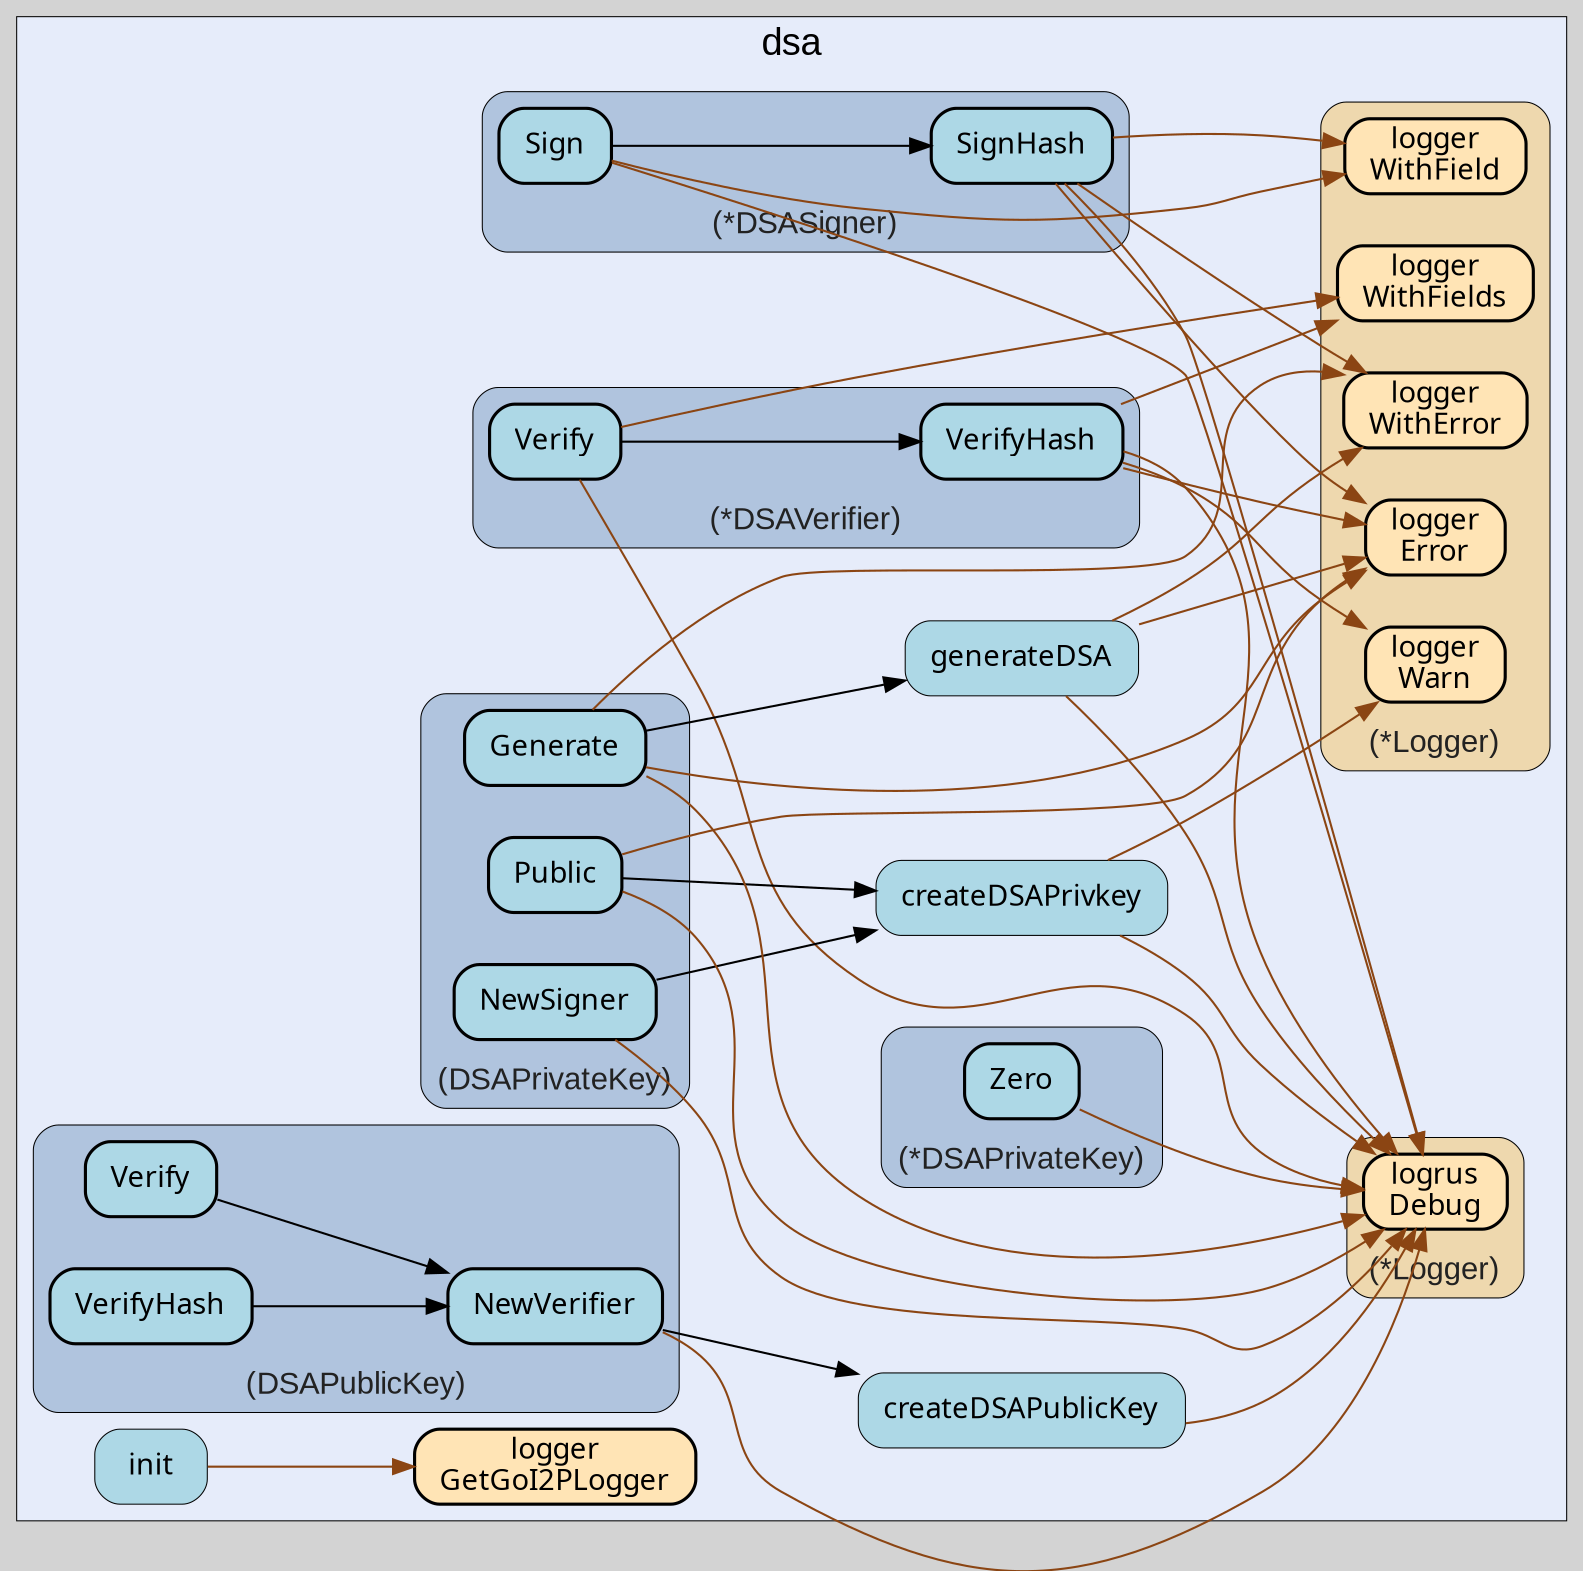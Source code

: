 digraph gocallvis {
    label="";
    labeljust="l";
    fontname="Arial";
    fontsize="14";
    rankdir="LR";
    bgcolor="lightgray";
    style="solid";
    penwidth="0.5";
    pad="0.0";
    nodesep="0.35";

    node [shape="box" style="filled,rounded" fillcolor="honeydew" fontname="Verdana" penwidth="1.0" margin="0.16,0.0"];
    edge [minlen="2"]

    subgraph "cluster_focus" {
        labeljust="c";
fontsize="18";
bgcolor="#e6ecfa";
label="dsa";
labelloc="t";
        
        "github.com/go-i2p/crypto/dsa.createDSAPublicKey" [ penwidth="0.5" tooltip="github.com/go-i2p/crypto/dsa.createDSAPublicKey | defined in utils.go:34\nat utils.go:35: calling [(*github.com/sirupsen/logrus.Logger).Debug]" fillcolor="lightblue" label="createDSAPublicKey" ]
        "github.com/go-i2p/crypto/dsa.init" [ fillcolor="lightblue" label="init" penwidth="0.5" tooltip="github.com/go-i2p/crypto/dsa.init | defined in .:0\nat constants.go:7: calling [github.com/go-i2p/logger.GetGoI2PLogger]" ]
        "github.com/go-i2p/logger.GetGoI2PLogger" [ fillcolor="moccasin" label="logger\nGetGoI2PLogger" penwidth="1.5" tooltip="github.com/go-i2p/logger.GetGoI2PLogger | defined in log.go:120" ]
        "github.com/go-i2p/crypto/dsa.createDSAPrivkey" [ fillcolor="lightblue" label="createDSAPrivkey" penwidth="0.5" tooltip="github.com/go-i2p/crypto/dsa.createDSAPrivkey | defined in utils.go:48\nat utils.go:66: calling [(*github.com/go-i2p/logger.Logger).Warn]\nat utils.go:49: calling [(*github.com/sirupsen/logrus.Logger).Debug]\nat utils.go:63: calling [(*github.com/sirupsen/logrus.Logger).Debug]" ]
        "github.com/go-i2p/crypto/dsa.generateDSA" [ fillcolor="lightblue" label="generateDSA" penwidth="0.5" tooltip="github.com/go-i2p/crypto/dsa.generateDSA | defined in utils.go:14\nat utils.go:15: calling [(*github.com/sirupsen/logrus.Logger).Debug]\nat utils.go:25: calling [(*github.com/sirupsen/logrus.Logger).Debug]\nat utils.go:23: calling [(*github.com/go-i2p/logger.Logger).WithError]\nat utils.go:23: calling [(*github.com/go-i2p/logger.Logger).Error]" ]
        
        subgraph "cluster_*github.com/go-i2p/crypto/dsa.DSAPrivateKey" {
        tooltip="type: *github.com/go-i2p/crypto/dsa.DSAPrivateKey";
style="rounded,filled";
label="(*DSAPrivateKey)";
penwidth="0.5";
fontsize="15";
fontcolor="#222222";
labelloc="b";
fillcolor="lightsteelblue";
        
        "(*github.com/go-i2p/crypto/dsa.DSAPrivateKey).Zero" [ label="Zero" penwidth="1.5" tooltip="(*github.com/go-i2p/crypto/dsa.DSAPrivateKey).Zero | defined in dsa_private_key.go:91\nat dsa_private_key.go:96: calling [(*github.com/sirupsen/logrus.Logger).Debug]" fillcolor="lightblue" ]
        
    }

        subgraph "cluster_*github.com/go-i2p/crypto/dsa.DSASigner" {
        fontsize="15";
fontcolor="#222222";
fillcolor="lightsteelblue";
labelloc="b";
style="rounded,filled";
label="(*DSASigner)";
tooltip="type: *github.com/go-i2p/crypto/dsa.DSASigner";
penwidth="0.5";
        
        "(*github.com/go-i2p/crypto/dsa.DSASigner).SignHash" [ tooltip="(*github.com/go-i2p/crypto/dsa.DSASigner).SignHash | defined in dsa_signer.go:36\nat dsa_signer.go:37: calling [(*github.com/go-i2p/logger.Logger).WithField]\nat dsa_signer.go:52: calling [(*github.com/go-i2p/logger.Logger).WithField]\nat dsa_signer.go:54: calling [(*github.com/go-i2p/logger.Logger).Error]\nat dsa_signer.go:37: calling [(*github.com/sirupsen/logrus.Logger).Debug]\nat dsa_signer.go:52: calling [(*github.com/sirupsen/logrus.Logger).Debug]\nat dsa_signer.go:54: calling [(*github.com/go-i2p/logger.Logger).WithError]" fillcolor="lightblue" label="SignHash" penwidth="1.5" ]
        "(*github.com/go-i2p/crypto/dsa.DSASigner).Sign" [ fillcolor="lightblue" label="Sign" penwidth="1.5" tooltip="(*github.com/go-i2p/crypto/dsa.DSASigner).Sign | defined in dsa_signer.go:23\nat dsa_signer.go:24: calling [(*github.com/go-i2p/logger.Logger).WithField]\nat dsa_signer.go:27: calling [(*github.com/go-i2p/crypto/dsa.DSASigner).SignHash]\nat dsa_signer.go:24: calling [(*github.com/sirupsen/logrus.Logger).Debug]" ]
        
    }

        subgraph "cluster_*github.com/go-i2p/crypto/dsa.DSAVerifier" {
        penwidth="0.5";
fontsize="15";
fontcolor="#222222";
labelloc="b";
style="rounded,filled";
tooltip="type: *github.com/go-i2p/crypto/dsa.DSAVerifier";
fillcolor="lightsteelblue";
label="(*DSAVerifier)";
        
        "(*github.com/go-i2p/crypto/dsa.DSAVerifier).Verify" [ fillcolor="lightblue" label="Verify" penwidth="1.5" tooltip="(*github.com/go-i2p/crypto/dsa.DSAVerifier).Verify | defined in dsa_verifier.go:25\nat dsa_verifier.go:32: calling [(*github.com/go-i2p/crypto/dsa.DSAVerifier).VerifyHash]\nat dsa_verifier.go:29: calling [(*github.com/sirupsen/logrus.Logger).Debug]\nat dsa_verifier.go:26: calling [(*github.com/go-i2p/logger.Logger).WithFields]" ]
        "(*github.com/go-i2p/crypto/dsa.DSAVerifier).VerifyHash" [ fillcolor="lightblue" label="VerifyHash" penwidth="1.5" tooltip="(*github.com/go-i2p/crypto/dsa.DSAVerifier).VerifyHash | defined in dsa_verifier.go:42\nat dsa_verifier.go:43: calling [(*github.com/go-i2p/logger.Logger).WithFields]\nat dsa_verifier.go:46: calling [(*github.com/sirupsen/logrus.Logger).Debug]\nat dsa_verifier.go:55: calling [(*github.com/sirupsen/logrus.Logger).Debug]\nat dsa_verifier.go:63: calling [(*github.com/go-i2p/logger.Logger).Error]\nat dsa_verifier.go:58: calling [(*github.com/go-i2p/logger.Logger).Warn]" ]
        
    }

        subgraph "cluster_*github.com/go-i2p/logger.Logger" {
        tooltip="type: *github.com/go-i2p/logger.Logger";
penwidth="0.5";
fontsize="15";
fontcolor="#222222";
labelloc="b";
style="rounded,filled";
fillcolor="wheat2";
label="(*Logger)";
        
        "(*github.com/go-i2p/logger.Logger).WithFields" [ fillcolor="moccasin" label="logger\nWithFields" penwidth="1.5" tooltip="(*github.com/go-i2p/logger.Logger).WithFields | defined in log.go:60" ]
        "(*github.com/go-i2p/logger.Logger).Error" [ fillcolor="moccasin" label="logger\nError" penwidth="1.5" tooltip="(*github.com/go-i2p/logger.Logger).Error | defined in log.go:42" ]
        "(*github.com/go-i2p/logger.Logger).Warn" [ penwidth="1.5" tooltip="(*github.com/go-i2p/logger.Logger).Warn | defined in log.go:30" fillcolor="moccasin" label="logger\nWarn" ]
        "(*github.com/go-i2p/logger.Logger).WithField" [ label="logger\nWithField" penwidth="1.5" tooltip="(*github.com/go-i2p/logger.Logger).WithField | defined in log.go:54" fillcolor="moccasin" ]
        "(*github.com/go-i2p/logger.Logger).WithError" [ fillcolor="moccasin" label="logger\nWithError" penwidth="1.5" tooltip="(*github.com/go-i2p/logger.Logger).WithError | defined in log.go:66" ]
        
    }

        subgraph "cluster_*github.com/sirupsen/logrus.Logger" {
        label="(*Logger)";
tooltip="type: *github.com/sirupsen/logrus.Logger";
penwidth="0.5";
fontsize="15";
fontcolor="#222222";
labelloc="b";
style="rounded,filled";
fillcolor="wheat2";
        
        "(*github.com/sirupsen/logrus.Logger).Debug" [ fillcolor="moccasin" label="logrus\nDebug" penwidth="1.5" tooltip="(*github.com/sirupsen/logrus.Logger).Debug | defined in logger.go:221" ]
        
    }

        subgraph "cluster_github.com/go-i2p/crypto/dsa.DSAPrivateKey" {
        penwidth="0.5";
fontcolor="#222222";
labelloc="b";
fillcolor="lightsteelblue";
label="(DSAPrivateKey)";
fontsize="15";
style="rounded,filled";
tooltip="type: github.com/go-i2p/crypto/dsa.DSAPrivateKey";
        
        "(github.com/go-i2p/crypto/dsa.DSAPrivateKey).NewSigner" [ fillcolor="lightblue" label="NewSigner" penwidth="1.5" tooltip="(github.com/go-i2p/crypto/dsa.DSAPrivateKey).NewSigner | defined in dsa_private_key.go:22\nat dsa_private_key.go:23: calling [(*github.com/sirupsen/logrus.Logger).Debug]\nat dsa_private_key.go:26: calling [github.com/go-i2p/crypto/dsa.createDSAPrivkey]" ]
        "(github.com/go-i2p/crypto/dsa.DSAPrivateKey).Public" [ fillcolor="lightblue" label="Public" penwidth="1.5" tooltip="(github.com/go-i2p/crypto/dsa.DSAPrivateKey).Public | defined in dsa_private_key.go:35\nat dsa_private_key.go:40: calling [(*github.com/go-i2p/logger.Logger).Error]\nat dsa_private_key.go:38: calling [github.com/go-i2p/crypto/dsa.createDSAPrivkey]\nat dsa_private_key.go:45: calling [(*github.com/sirupsen/logrus.Logger).Debug]" ]
        "(github.com/go-i2p/crypto/dsa.DSAPrivateKey).Generate" [ tooltip="(github.com/go-i2p/crypto/dsa.DSAPrivateKey).Generate | defined in dsa_private_key.go:62\nat dsa_private_key.go:63: calling [(*github.com/sirupsen/logrus.Logger).Debug]\nat dsa_private_key.go:71: calling [(*github.com/sirupsen/logrus.Logger).Debug]\nat dsa_private_key.go:66: calling [github.com/go-i2p/crypto/dsa.generateDSA]\nat dsa_private_key.go:74: calling [(*github.com/go-i2p/logger.Logger).WithError]\nat dsa_private_key.go:74: calling [(*github.com/go-i2p/logger.Logger).Error]" fillcolor="lightblue" label="Generate" penwidth="1.5" ]
        
    }

        subgraph "cluster_github.com/go-i2p/crypto/dsa.DSAPublicKey" {
        fontsize="15";
fontcolor="#222222";
style="rounded,filled";
fillcolor="lightsteelblue";
label="(DSAPublicKey)";
tooltip="type: github.com/go-i2p/crypto/dsa.DSAPublicKey";
labelloc="b";
penwidth="0.5";
        
        "(github.com/go-i2p/crypto/dsa.DSAPublicKey).NewVerifier" [ fillcolor="lightblue" label="NewVerifier" penwidth="1.5" tooltip="(github.com/go-i2p/crypto/dsa.DSAPublicKey).NewVerifier | defined in dsa_public_key.go:28\nat dsa_public_key.go:32: calling [github.com/go-i2p/crypto/dsa.createDSAPublicKey]\nat dsa_public_key.go:29: calling [(*github.com/sirupsen/logrus.Logger).Debug]" ]
        "(github.com/go-i2p/crypto/dsa.DSAPublicKey).VerifyHash" [ fillcolor="lightblue" label="VerifyHash" penwidth="1.5" tooltip="(github.com/go-i2p/crypto/dsa.DSAPublicKey).VerifyHash | defined in dsa_public_key.go:63\nat dsa_public_key.go:65: calling [(github.com/go-i2p/crypto/dsa.DSAPublicKey).NewVerifier]" ]
        "(github.com/go-i2p/crypto/dsa.DSAPublicKey).Verify" [ penwidth="1.5" tooltip="(github.com/go-i2p/crypto/dsa.DSAPublicKey).Verify | defined in dsa_public_key.go:50\nat dsa_public_key.go:52: calling [(github.com/go-i2p/crypto/dsa.DSAPublicKey).NewVerifier]" fillcolor="lightblue" label="Verify" ]
        
    }

    }

    "github.com/go-i2p/crypto/dsa.init" -> "github.com/go-i2p/logger.GetGoI2PLogger" [ tooltip="at constants.go:7: calling [github.com/go-i2p/logger.GetGoI2PLogger]" color="saddlebrown" ]
    "(github.com/go-i2p/crypto/dsa.DSAPrivateKey).Public" -> "(*github.com/go-i2p/logger.Logger).Error" [ color="saddlebrown" tooltip="at dsa_private_key.go:40: calling [(*github.com/go-i2p/logger.Logger).Error]" ]
    "(*github.com/go-i2p/crypto/dsa.DSAVerifier).Verify" -> "(*github.com/go-i2p/crypto/dsa.DSAVerifier).VerifyHash" [ tooltip="at dsa_verifier.go:32: calling [(*github.com/go-i2p/crypto/dsa.DSAVerifier).VerifyHash]" ]
    "(github.com/go-i2p/crypto/dsa.DSAPrivateKey).NewSigner" -> "(*github.com/sirupsen/logrus.Logger).Debug" [ color="saddlebrown" tooltip="at dsa_private_key.go:23: calling [(*github.com/sirupsen/logrus.Logger).Debug]" ]
    "github.com/go-i2p/crypto/dsa.generateDSA" -> "(*github.com/sirupsen/logrus.Logger).Debug" [ color="saddlebrown" tooltip="at utils.go:15: calling [(*github.com/sirupsen/logrus.Logger).Debug]\nat utils.go:25: calling [(*github.com/sirupsen/logrus.Logger).Debug]" ]
    "(github.com/go-i2p/crypto/dsa.DSAPrivateKey).Public" -> "github.com/go-i2p/crypto/dsa.createDSAPrivkey" [ tooltip="at dsa_private_key.go:38: calling [github.com/go-i2p/crypto/dsa.createDSAPrivkey]" ]
    "(github.com/go-i2p/crypto/dsa.DSAPrivateKey).Generate" -> "(*github.com/sirupsen/logrus.Logger).Debug" [ color="saddlebrown" tooltip="at dsa_private_key.go:63: calling [(*github.com/sirupsen/logrus.Logger).Debug]\nat dsa_private_key.go:71: calling [(*github.com/sirupsen/logrus.Logger).Debug]" ]
    "(*github.com/go-i2p/crypto/dsa.DSASigner).Sign" -> "(*github.com/go-i2p/logger.Logger).WithField" [ color="saddlebrown" tooltip="at dsa_signer.go:24: calling [(*github.com/go-i2p/logger.Logger).WithField]" ]
    "github.com/go-i2p/crypto/dsa.generateDSA" -> "(*github.com/go-i2p/logger.Logger).WithError" [ color="saddlebrown" tooltip="at utils.go:23: calling [(*github.com/go-i2p/logger.Logger).WithError]" ]
    "(github.com/go-i2p/crypto/dsa.DSAPrivateKey).Public" -> "(*github.com/sirupsen/logrus.Logger).Debug" [ color="saddlebrown" tooltip="at dsa_private_key.go:45: calling [(*github.com/sirupsen/logrus.Logger).Debug]" ]
    "(*github.com/go-i2p/crypto/dsa.DSASigner).Sign" -> "(*github.com/go-i2p/crypto/dsa.DSASigner).SignHash" [ tooltip="at dsa_signer.go:27: calling [(*github.com/go-i2p/crypto/dsa.DSASigner).SignHash]" ]
    "(*github.com/go-i2p/crypto/dsa.DSAVerifier).VerifyHash" -> "(*github.com/go-i2p/logger.Logger).WithFields" [ color="saddlebrown" tooltip="at dsa_verifier.go:43: calling [(*github.com/go-i2p/logger.Logger).WithFields]" ]
    "(github.com/go-i2p/crypto/dsa.DSAPublicKey).VerifyHash" -> "(github.com/go-i2p/crypto/dsa.DSAPublicKey).NewVerifier" [ tooltip="at dsa_public_key.go:65: calling [(github.com/go-i2p/crypto/dsa.DSAPublicKey).NewVerifier]" ]
    "github.com/go-i2p/crypto/dsa.createDSAPrivkey" -> "(*github.com/go-i2p/logger.Logger).Warn" [ color="saddlebrown" tooltip="at utils.go:66: calling [(*github.com/go-i2p/logger.Logger).Warn]" ]
    "(github.com/go-i2p/crypto/dsa.DSAPrivateKey).NewSigner" -> "github.com/go-i2p/crypto/dsa.createDSAPrivkey" [ tooltip="at dsa_private_key.go:26: calling [github.com/go-i2p/crypto/dsa.createDSAPrivkey]" ]
    "(github.com/go-i2p/crypto/dsa.DSAPrivateKey).Generate" -> "github.com/go-i2p/crypto/dsa.generateDSA" [ tooltip="at dsa_private_key.go:66: calling [github.com/go-i2p/crypto/dsa.generateDSA]" ]
    "(github.com/go-i2p/crypto/dsa.DSAPrivateKey).Generate" -> "(*github.com/go-i2p/logger.Logger).WithError" [ color="saddlebrown" tooltip="at dsa_private_key.go:74: calling [(*github.com/go-i2p/logger.Logger).WithError]" ]
    "(github.com/go-i2p/crypto/dsa.DSAPrivateKey).Generate" -> "(*github.com/go-i2p/logger.Logger).Error" [ color="saddlebrown" tooltip="at dsa_private_key.go:74: calling [(*github.com/go-i2p/logger.Logger).Error]" ]
    "(*github.com/go-i2p/crypto/dsa.DSASigner).Sign" -> "(*github.com/sirupsen/logrus.Logger).Debug" [ color="saddlebrown" tooltip="at dsa_signer.go:24: calling [(*github.com/sirupsen/logrus.Logger).Debug]" ]
    "(github.com/go-i2p/crypto/dsa.DSAPublicKey).Verify" -> "(github.com/go-i2p/crypto/dsa.DSAPublicKey).NewVerifier" [ tooltip="at dsa_public_key.go:52: calling [(github.com/go-i2p/crypto/dsa.DSAPublicKey).NewVerifier]" ]
    "(*github.com/go-i2p/crypto/dsa.DSAVerifier).Verify" -> "(*github.com/sirupsen/logrus.Logger).Debug" [ color="saddlebrown" tooltip="at dsa_verifier.go:29: calling [(*github.com/sirupsen/logrus.Logger).Debug]" ]
    "(*github.com/go-i2p/crypto/dsa.DSAVerifier).VerifyHash" -> "(*github.com/sirupsen/logrus.Logger).Debug" [ tooltip="at dsa_verifier.go:46: calling [(*github.com/sirupsen/logrus.Logger).Debug]\nat dsa_verifier.go:55: calling [(*github.com/sirupsen/logrus.Logger).Debug]" color="saddlebrown" ]
    "(*github.com/go-i2p/crypto/dsa.DSASigner).SignHash" -> "(*github.com/go-i2p/logger.Logger).WithField" [ color="saddlebrown" tooltip="at dsa_signer.go:37: calling [(*github.com/go-i2p/logger.Logger).WithField]\nat dsa_signer.go:52: calling [(*github.com/go-i2p/logger.Logger).WithField]" ]
    "(github.com/go-i2p/crypto/dsa.DSAPublicKey).NewVerifier" -> "github.com/go-i2p/crypto/dsa.createDSAPublicKey" [ tooltip="at dsa_public_key.go:32: calling [github.com/go-i2p/crypto/dsa.createDSAPublicKey]" ]
    "github.com/go-i2p/crypto/dsa.generateDSA" -> "(*github.com/go-i2p/logger.Logger).Error" [ color="saddlebrown" tooltip="at utils.go:23: calling [(*github.com/go-i2p/logger.Logger).Error]" ]
    "(*github.com/go-i2p/crypto/dsa.DSASigner).SignHash" -> "(*github.com/go-i2p/logger.Logger).Error" [ color="saddlebrown" tooltip="at dsa_signer.go:54: calling [(*github.com/go-i2p/logger.Logger).Error]" ]
    "(github.com/go-i2p/crypto/dsa.DSAPublicKey).NewVerifier" -> "(*github.com/sirupsen/logrus.Logger).Debug" [ color="saddlebrown" tooltip="at dsa_public_key.go:29: calling [(*github.com/sirupsen/logrus.Logger).Debug]" ]
    "github.com/go-i2p/crypto/dsa.createDSAPrivkey" -> "(*github.com/sirupsen/logrus.Logger).Debug" [ color="saddlebrown" tooltip="at utils.go:49: calling [(*github.com/sirupsen/logrus.Logger).Debug]\nat utils.go:63: calling [(*github.com/sirupsen/logrus.Logger).Debug]" ]
    "github.com/go-i2p/crypto/dsa.createDSAPublicKey" -> "(*github.com/sirupsen/logrus.Logger).Debug" [ color="saddlebrown" tooltip="at utils.go:35: calling [(*github.com/sirupsen/logrus.Logger).Debug]" ]
    "(*github.com/go-i2p/crypto/dsa.DSAVerifier).Verify" -> "(*github.com/go-i2p/logger.Logger).WithFields" [ color="saddlebrown" tooltip="at dsa_verifier.go:26: calling [(*github.com/go-i2p/logger.Logger).WithFields]" ]
    "(*github.com/go-i2p/crypto/dsa.DSASigner).SignHash" -> "(*github.com/sirupsen/logrus.Logger).Debug" [ color="saddlebrown" tooltip="at dsa_signer.go:37: calling [(*github.com/sirupsen/logrus.Logger).Debug]\nat dsa_signer.go:52: calling [(*github.com/sirupsen/logrus.Logger).Debug]" ]
    "(*github.com/go-i2p/crypto/dsa.DSAPrivateKey).Zero" -> "(*github.com/sirupsen/logrus.Logger).Debug" [ tooltip="at dsa_private_key.go:96: calling [(*github.com/sirupsen/logrus.Logger).Debug]" color="saddlebrown" ]
    "(*github.com/go-i2p/crypto/dsa.DSAVerifier).VerifyHash" -> "(*github.com/go-i2p/logger.Logger).Error" [ color="saddlebrown" tooltip="at dsa_verifier.go:63: calling [(*github.com/go-i2p/logger.Logger).Error]" ]
    "(*github.com/go-i2p/crypto/dsa.DSAVerifier).VerifyHash" -> "(*github.com/go-i2p/logger.Logger).Warn" [ color="saddlebrown" tooltip="at dsa_verifier.go:58: calling [(*github.com/go-i2p/logger.Logger).Warn]" ]
    "(*github.com/go-i2p/crypto/dsa.DSASigner).SignHash" -> "(*github.com/go-i2p/logger.Logger).WithError" [ color="saddlebrown" tooltip="at dsa_signer.go:54: calling [(*github.com/go-i2p/logger.Logger).WithError]" ]
}
